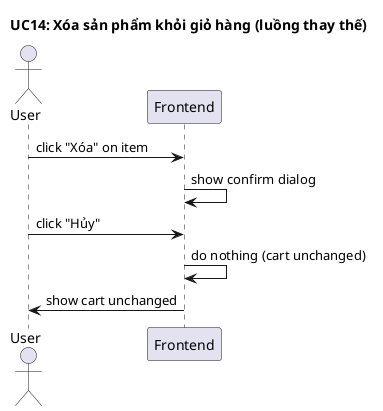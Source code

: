 @startuml UC14_RemoveItem_Cancel

title UC14: Xóa sản phẩm khỏi giỏ hàng (luồng thay thế)

actor User
participant Frontend
User -> Frontend: click "Xóa" on item
Frontend -> Frontend: show confirm dialog
User -> Frontend: click "Hủy"
Frontend -> Frontend: do nothing (cart unchanged)
Frontend -> User: show cart unchanged
@enduml
